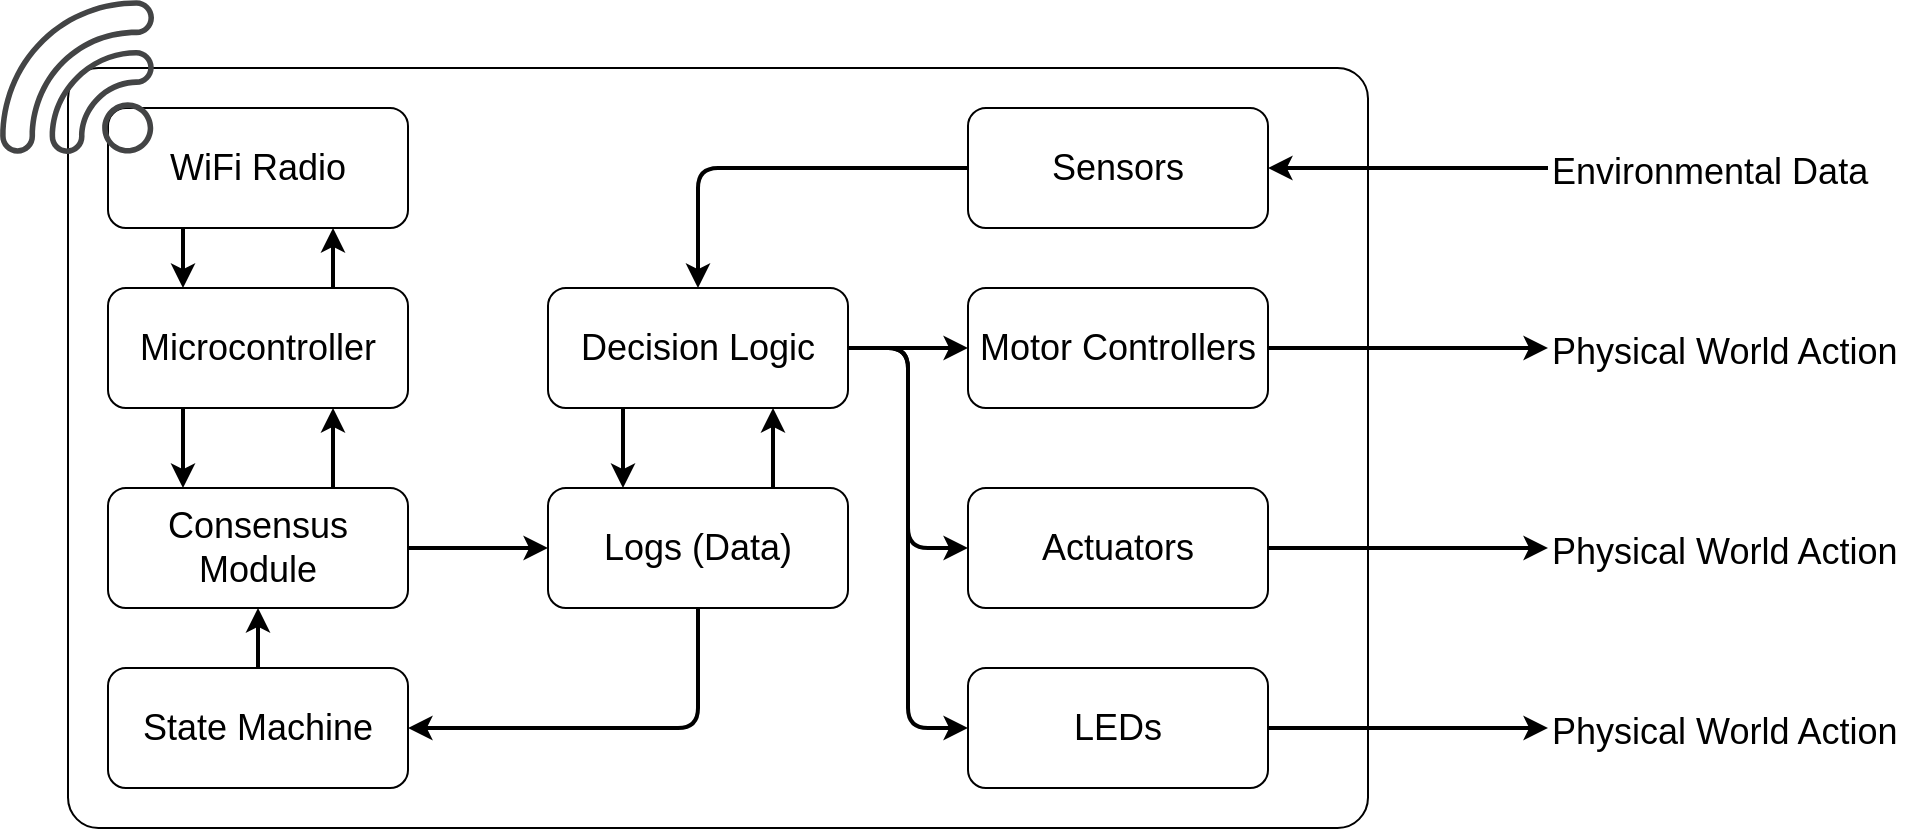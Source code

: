 <mxfile version="13.7.5" type="device"><diagram id="RjKTEZP5SqEQW8PZ78Nf" name="Page-1"><mxGraphModel dx="1694" dy="1111" grid="1" gridSize="10" guides="1" tooltips="1" connect="1" arrows="1" fold="1" page="1" pageScale="1" pageWidth="850" pageHeight="1100" math="0" shadow="0"><root><mxCell id="0"/><mxCell id="1" parent="0"/><mxCell id="chT8vmp5bEjQim4jELwL-1" value="" style="rounded=1;whiteSpace=wrap;html=1;arcSize=4;" vertex="1" parent="1"><mxGeometry x="120" y="220" width="650" height="380" as="geometry"/></mxCell><mxCell id="chT8vmp5bEjQim4jELwL-9" style="edgeStyle=orthogonalEdgeStyle;rounded=0;orthogonalLoop=1;jettySize=auto;html=1;exitX=0.25;exitY=1;exitDx=0;exitDy=0;entryX=0.25;entryY=0;entryDx=0;entryDy=0;strokeWidth=2;" edge="1" parent="1" source="chT8vmp5bEjQim4jELwL-2" target="chT8vmp5bEjQim4jELwL-3"><mxGeometry relative="1" as="geometry"/></mxCell><mxCell id="chT8vmp5bEjQim4jELwL-2" value="&lt;font style=&quot;font-size: 18px&quot;&gt;WiFi Radio&lt;br&gt;&lt;/font&gt;" style="rounded=1;whiteSpace=wrap;html=1;" vertex="1" parent="1"><mxGeometry x="140" y="240" width="150" height="60" as="geometry"/></mxCell><mxCell id="chT8vmp5bEjQim4jELwL-10" style="edgeStyle=orthogonalEdgeStyle;rounded=0;orthogonalLoop=1;jettySize=auto;html=1;exitX=0.75;exitY=0;exitDx=0;exitDy=0;entryX=0.75;entryY=1;entryDx=0;entryDy=0;strokeWidth=2;" edge="1" parent="1" source="chT8vmp5bEjQim4jELwL-3" target="chT8vmp5bEjQim4jELwL-2"><mxGeometry relative="1" as="geometry"/></mxCell><mxCell id="chT8vmp5bEjQim4jELwL-12" style="edgeStyle=orthogonalEdgeStyle;rounded=0;orthogonalLoop=1;jettySize=auto;html=1;exitX=0.25;exitY=1;exitDx=0;exitDy=0;entryX=0.25;entryY=0;entryDx=0;entryDy=0;strokeWidth=2;" edge="1" parent="1" source="chT8vmp5bEjQim4jELwL-3" target="chT8vmp5bEjQim4jELwL-11"><mxGeometry relative="1" as="geometry"/></mxCell><mxCell id="chT8vmp5bEjQim4jELwL-3" value="&lt;font style=&quot;font-size: 18px&quot;&gt;Microcontroller&lt;/font&gt;" style="rounded=1;whiteSpace=wrap;html=1;" vertex="1" parent="1"><mxGeometry x="140" y="330" width="150" height="60" as="geometry"/></mxCell><mxCell id="chT8vmp5bEjQim4jELwL-13" style="edgeStyle=orthogonalEdgeStyle;rounded=0;orthogonalLoop=1;jettySize=auto;html=1;exitX=0.75;exitY=0;exitDx=0;exitDy=0;entryX=0.75;entryY=1;entryDx=0;entryDy=0;strokeWidth=2;" edge="1" parent="1" source="chT8vmp5bEjQim4jELwL-11" target="chT8vmp5bEjQim4jELwL-3"><mxGeometry relative="1" as="geometry"/></mxCell><mxCell id="chT8vmp5bEjQim4jELwL-33" style="edgeStyle=orthogonalEdgeStyle;rounded=1;orthogonalLoop=1;jettySize=auto;html=1;exitX=1;exitY=0.5;exitDx=0;exitDy=0;entryX=0;entryY=0.5;entryDx=0;entryDy=0;strokeWidth=2;" edge="1" parent="1" source="chT8vmp5bEjQim4jELwL-11" target="chT8vmp5bEjQim4jELwL-15"><mxGeometry relative="1" as="geometry"/></mxCell><mxCell id="chT8vmp5bEjQim4jELwL-11" value="&lt;font style=&quot;font-size: 18px&quot;&gt;Consensus Module&lt;/font&gt;" style="rounded=1;whiteSpace=wrap;html=1;" vertex="1" parent="1"><mxGeometry x="140" y="430" width="150" height="60" as="geometry"/></mxCell><mxCell id="chT8vmp5bEjQim4jELwL-23" style="edgeStyle=orthogonalEdgeStyle;rounded=1;orthogonalLoop=1;jettySize=auto;html=1;exitX=0.5;exitY=0;exitDx=0;exitDy=0;entryX=0.5;entryY=1;entryDx=0;entryDy=0;strokeWidth=2;" edge="1" parent="1" source="chT8vmp5bEjQim4jELwL-14" target="chT8vmp5bEjQim4jELwL-11"><mxGeometry relative="1" as="geometry"/></mxCell><mxCell id="chT8vmp5bEjQim4jELwL-14" value="&lt;font style=&quot;font-size: 18px&quot;&gt;State Machine&lt;br&gt;&lt;/font&gt;" style="rounded=1;whiteSpace=wrap;html=1;" vertex="1" parent="1"><mxGeometry x="140" y="520" width="150" height="60" as="geometry"/></mxCell><mxCell id="chT8vmp5bEjQim4jELwL-32" style="edgeStyle=orthogonalEdgeStyle;rounded=1;orthogonalLoop=1;jettySize=auto;html=1;exitX=0.5;exitY=1;exitDx=0;exitDy=0;entryX=1;entryY=0.5;entryDx=0;entryDy=0;strokeWidth=2;" edge="1" parent="1" source="chT8vmp5bEjQim4jELwL-15" target="chT8vmp5bEjQim4jELwL-14"><mxGeometry relative="1" as="geometry"/></mxCell><mxCell id="chT8vmp5bEjQim4jELwL-41" style="edgeStyle=orthogonalEdgeStyle;rounded=1;orthogonalLoop=1;jettySize=auto;html=1;exitX=0.75;exitY=0;exitDx=0;exitDy=0;entryX=0.75;entryY=1;entryDx=0;entryDy=0;strokeWidth=2;" edge="1" parent="1" source="chT8vmp5bEjQim4jELwL-15" target="chT8vmp5bEjQim4jELwL-28"><mxGeometry relative="1" as="geometry"/></mxCell><mxCell id="chT8vmp5bEjQim4jELwL-15" value="&lt;font style=&quot;font-size: 18px&quot;&gt;Logs (Data)&lt;br&gt;&lt;/font&gt;" style="rounded=1;whiteSpace=wrap;html=1;" vertex="1" parent="1"><mxGeometry x="360" y="430" width="150" height="60" as="geometry"/></mxCell><mxCell id="chT8vmp5bEjQim4jELwL-43" style="edgeStyle=orthogonalEdgeStyle;rounded=1;orthogonalLoop=1;jettySize=auto;html=1;exitX=0;exitY=0.5;exitDx=0;exitDy=0;entryX=0.5;entryY=0;entryDx=0;entryDy=0;strokeWidth=2;" edge="1" parent="1" source="chT8vmp5bEjQim4jELwL-26" target="chT8vmp5bEjQim4jELwL-28"><mxGeometry relative="1" as="geometry"/></mxCell><mxCell id="chT8vmp5bEjQim4jELwL-48" style="edgeStyle=orthogonalEdgeStyle;rounded=1;orthogonalLoop=1;jettySize=auto;html=1;exitX=1;exitY=0.5;exitDx=0;exitDy=0;strokeWidth=2;startArrow=classic;startFill=1;endArrow=none;endFill=0;" edge="1" parent="1" source="chT8vmp5bEjQim4jELwL-26"><mxGeometry relative="1" as="geometry"><mxPoint x="860" y="270" as="targetPoint"/></mxGeometry></mxCell><mxCell id="chT8vmp5bEjQim4jELwL-26" value="&lt;font style=&quot;font-size: 18px&quot;&gt;Sensors&lt;/font&gt;" style="rounded=1;whiteSpace=wrap;html=1;" vertex="1" parent="1"><mxGeometry x="570" y="240" width="150" height="60" as="geometry"/></mxCell><mxCell id="chT8vmp5bEjQim4jELwL-27" value="" style="pointerEvents=1;shadow=0;dashed=0;html=1;strokeColor=none;fillColor=#434445;aspect=fixed;labelPosition=center;verticalLabelPosition=bottom;verticalAlign=top;align=center;outlineConnect=0;shape=mxgraph.vvd.wi_fi;rotation=-90;" vertex="1" parent="1"><mxGeometry x="86" y="186" width="77" height="77" as="geometry"/></mxCell><mxCell id="chT8vmp5bEjQim4jELwL-39" style="edgeStyle=orthogonalEdgeStyle;rounded=1;orthogonalLoop=1;jettySize=auto;html=1;exitX=0.25;exitY=1;exitDx=0;exitDy=0;entryX=0.25;entryY=0;entryDx=0;entryDy=0;strokeWidth=2;" edge="1" parent="1" source="chT8vmp5bEjQim4jELwL-28" target="chT8vmp5bEjQim4jELwL-15"><mxGeometry relative="1" as="geometry"/></mxCell><mxCell id="chT8vmp5bEjQim4jELwL-44" style="edgeStyle=orthogonalEdgeStyle;rounded=1;orthogonalLoop=1;jettySize=auto;html=1;exitX=1;exitY=0.5;exitDx=0;exitDy=0;entryX=0;entryY=0.5;entryDx=0;entryDy=0;strokeWidth=2;" edge="1" parent="1" source="chT8vmp5bEjQim4jELwL-28" target="chT8vmp5bEjQim4jELwL-35"><mxGeometry relative="1" as="geometry"/></mxCell><mxCell id="chT8vmp5bEjQim4jELwL-45" style="edgeStyle=orthogonalEdgeStyle;rounded=1;orthogonalLoop=1;jettySize=auto;html=1;exitX=1;exitY=0.5;exitDx=0;exitDy=0;entryX=0;entryY=0.5;entryDx=0;entryDy=0;strokeWidth=2;" edge="1" parent="1" source="chT8vmp5bEjQim4jELwL-28" target="chT8vmp5bEjQim4jELwL-36"><mxGeometry relative="1" as="geometry"/></mxCell><mxCell id="chT8vmp5bEjQim4jELwL-47" style="edgeStyle=orthogonalEdgeStyle;rounded=1;orthogonalLoop=1;jettySize=auto;html=1;exitX=1;exitY=0.5;exitDx=0;exitDy=0;entryX=0;entryY=0.5;entryDx=0;entryDy=0;strokeWidth=2;" edge="1" parent="1" source="chT8vmp5bEjQim4jELwL-28" target="chT8vmp5bEjQim4jELwL-46"><mxGeometry relative="1" as="geometry"/></mxCell><mxCell id="chT8vmp5bEjQim4jELwL-28" value="&lt;font style=&quot;font-size: 18px&quot;&gt;Decision Logic&lt;br&gt;&lt;/font&gt;" style="rounded=1;whiteSpace=wrap;html=1;" vertex="1" parent="1"><mxGeometry x="360" y="330" width="150" height="60" as="geometry"/></mxCell><mxCell id="chT8vmp5bEjQim4jELwL-49" style="edgeStyle=orthogonalEdgeStyle;rounded=1;orthogonalLoop=1;jettySize=auto;html=1;exitX=1;exitY=0.5;exitDx=0;exitDy=0;startArrow=none;startFill=0;endArrow=classic;endFill=1;strokeWidth=2;" edge="1" parent="1" source="chT8vmp5bEjQim4jELwL-35"><mxGeometry relative="1" as="geometry"><mxPoint x="860" y="360" as="targetPoint"/></mxGeometry></mxCell><mxCell id="chT8vmp5bEjQim4jELwL-35" value="&lt;font style=&quot;font-size: 18px&quot;&gt;Motor Controllers&lt;br&gt;&lt;/font&gt;" style="rounded=1;whiteSpace=wrap;html=1;" vertex="1" parent="1"><mxGeometry x="570" y="330" width="150" height="60" as="geometry"/></mxCell><mxCell id="chT8vmp5bEjQim4jELwL-50" style="edgeStyle=orthogonalEdgeStyle;rounded=1;orthogonalLoop=1;jettySize=auto;html=1;exitX=1;exitY=0.5;exitDx=0;exitDy=0;startArrow=none;startFill=0;endArrow=classic;endFill=1;strokeWidth=2;" edge="1" parent="1" source="chT8vmp5bEjQim4jELwL-36"><mxGeometry relative="1" as="geometry"><mxPoint x="860" y="460" as="targetPoint"/></mxGeometry></mxCell><mxCell id="chT8vmp5bEjQim4jELwL-36" value="&lt;font style=&quot;font-size: 18px&quot;&gt;Actuators&lt;/font&gt;" style="rounded=1;whiteSpace=wrap;html=1;" vertex="1" parent="1"><mxGeometry x="570" y="430" width="150" height="60" as="geometry"/></mxCell><mxCell id="chT8vmp5bEjQim4jELwL-51" style="edgeStyle=orthogonalEdgeStyle;rounded=1;orthogonalLoop=1;jettySize=auto;html=1;exitX=1;exitY=0.5;exitDx=0;exitDy=0;startArrow=none;startFill=0;endArrow=classic;endFill=1;strokeWidth=2;" edge="1" parent="1" source="chT8vmp5bEjQim4jELwL-46"><mxGeometry relative="1" as="geometry"><mxPoint x="860" y="550" as="targetPoint"/></mxGeometry></mxCell><mxCell id="chT8vmp5bEjQim4jELwL-46" value="&lt;font style=&quot;font-size: 18px&quot;&gt;LEDs&lt;/font&gt;" style="rounded=1;whiteSpace=wrap;html=1;" vertex="1" parent="1"><mxGeometry x="570" y="520" width="150" height="60" as="geometry"/></mxCell><mxCell id="chT8vmp5bEjQim4jELwL-52" value="&lt;font style=&quot;font-size: 18px&quot;&gt;Environmental Data&lt;/font&gt;" style="text;whiteSpace=wrap;html=1;" vertex="1" parent="1"><mxGeometry x="860" y="255" width="170" height="30" as="geometry"/></mxCell><mxCell id="chT8vmp5bEjQim4jELwL-53" value="&lt;font style=&quot;font-size: 18px&quot;&gt;Physical World Action&lt;br&gt;&lt;/font&gt;" style="text;whiteSpace=wrap;html=1;" vertex="1" parent="1"><mxGeometry x="860" y="345" width="190" height="30" as="geometry"/></mxCell><mxCell id="chT8vmp5bEjQim4jELwL-54" value="&lt;font style=&quot;font-size: 18px&quot;&gt;Physical World Action&lt;br&gt;&lt;/font&gt;" style="text;whiteSpace=wrap;html=1;" vertex="1" parent="1"><mxGeometry x="860" y="445" width="190" height="30" as="geometry"/></mxCell><mxCell id="chT8vmp5bEjQim4jELwL-55" value="&lt;font style=&quot;font-size: 18px&quot;&gt;Physical World Action&lt;br&gt;&lt;/font&gt;" style="text;whiteSpace=wrap;html=1;" vertex="1" parent="1"><mxGeometry x="860" y="535" width="190" height="30" as="geometry"/></mxCell></root></mxGraphModel></diagram></mxfile>